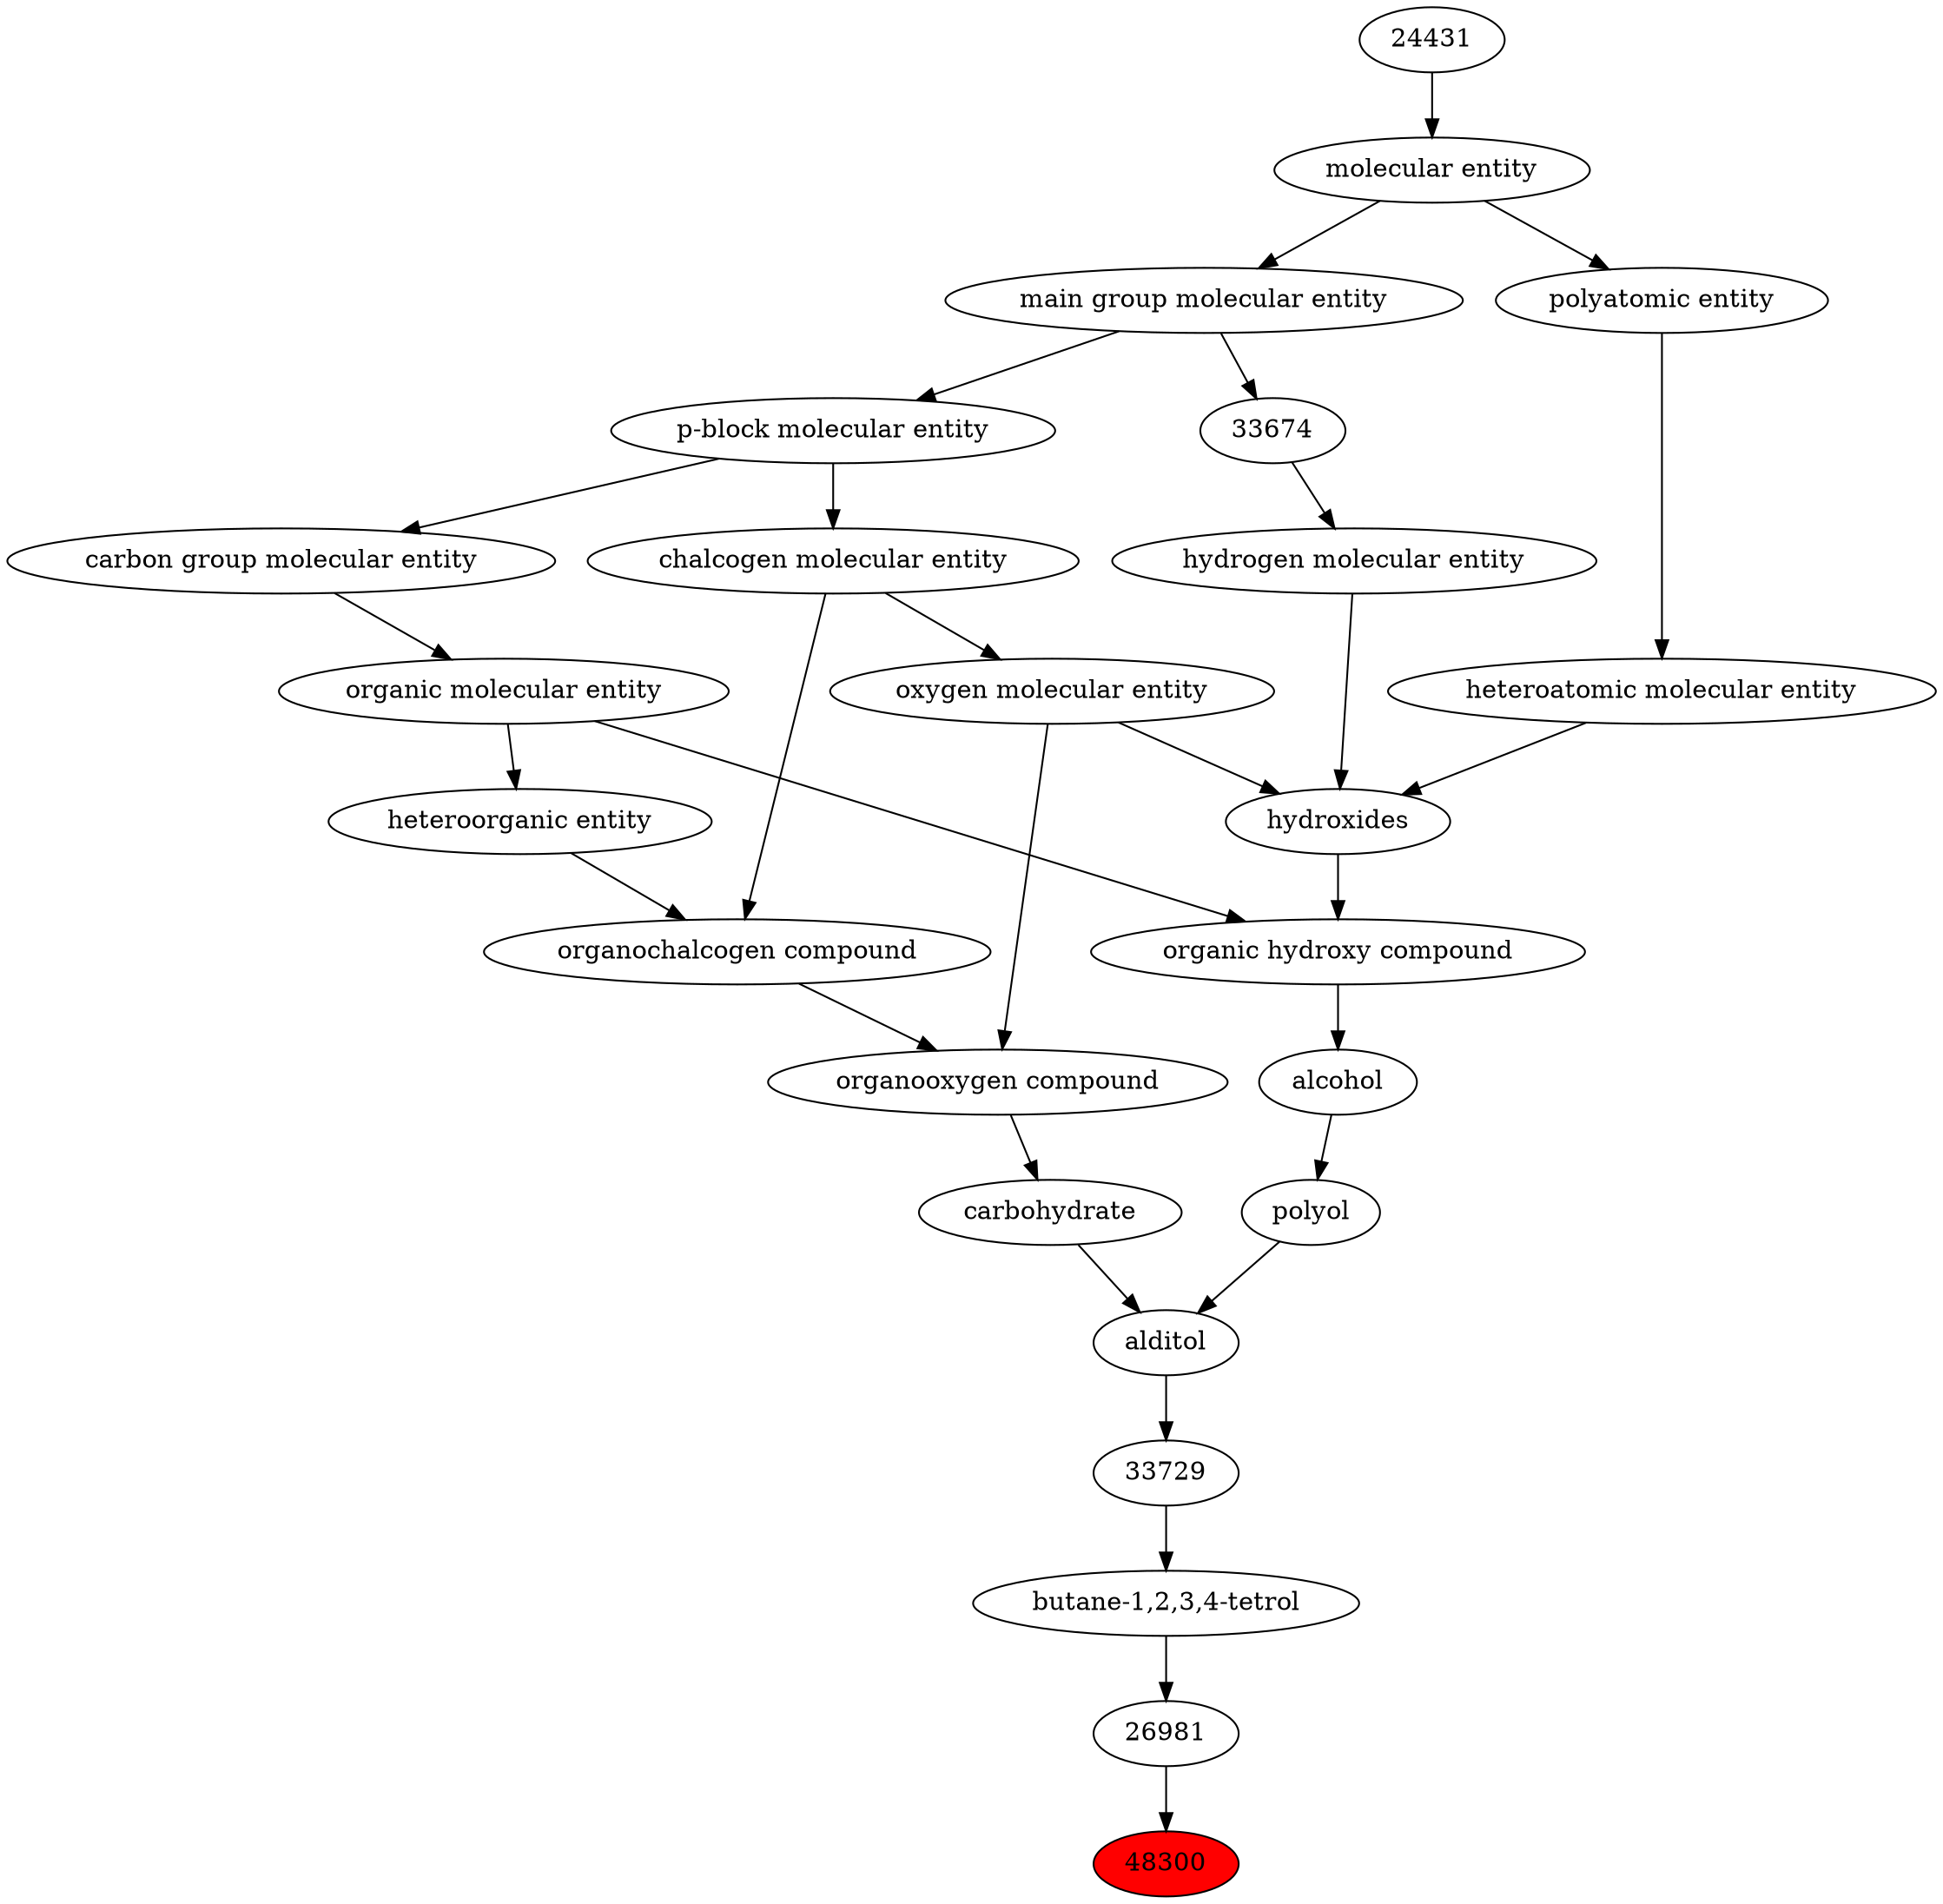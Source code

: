 digraph tree{ 
48300 [label="48300" fillcolor=red style=filled]
26981 -> 48300
26981 [label="26981"]
48299 -> 26981
48299 [label="butane-1,2,3,4-tetrol"]
33729 -> 48299
33729 [label="33729"]
17522 -> 33729
17522 [label="alditol"]
16646 -> 17522
26191 -> 17522
16646 [label="carbohydrate"]
36963 -> 16646
26191 [label="polyol"]
30879 -> 26191
36963 [label="organooxygen compound"]
36962 -> 36963
25806 -> 36963
30879 [label="alcohol"]
33822 -> 30879
36962 [label="organochalcogen compound"]
33285 -> 36962
33304 -> 36962
25806 [label="oxygen molecular entity"]
33304 -> 25806
33822 [label="organic hydroxy compound"]
24651 -> 33822
50860 -> 33822
33285 [label="heteroorganic entity"]
50860 -> 33285
33304 [label="chalcogen molecular entity"]
33675 -> 33304
24651 [label="hydroxides"]
25806 -> 24651
33608 -> 24651
37577 -> 24651
50860 [label="organic molecular entity"]
33582 -> 50860
33675 [label="p-block molecular entity"]
33579 -> 33675
33608 [label="hydrogen molecular entity"]
33674 -> 33608
37577 [label="heteroatomic molecular entity"]
36357 -> 37577
33582 [label="carbon group molecular entity"]
33675 -> 33582
33579 [label="main group molecular entity"]
23367 -> 33579
33674 [label="33674"]
33579 -> 33674
36357 [label="polyatomic entity"]
23367 -> 36357
23367 [label="molecular entity"]
24431 -> 23367
24431 [label="24431"]
}